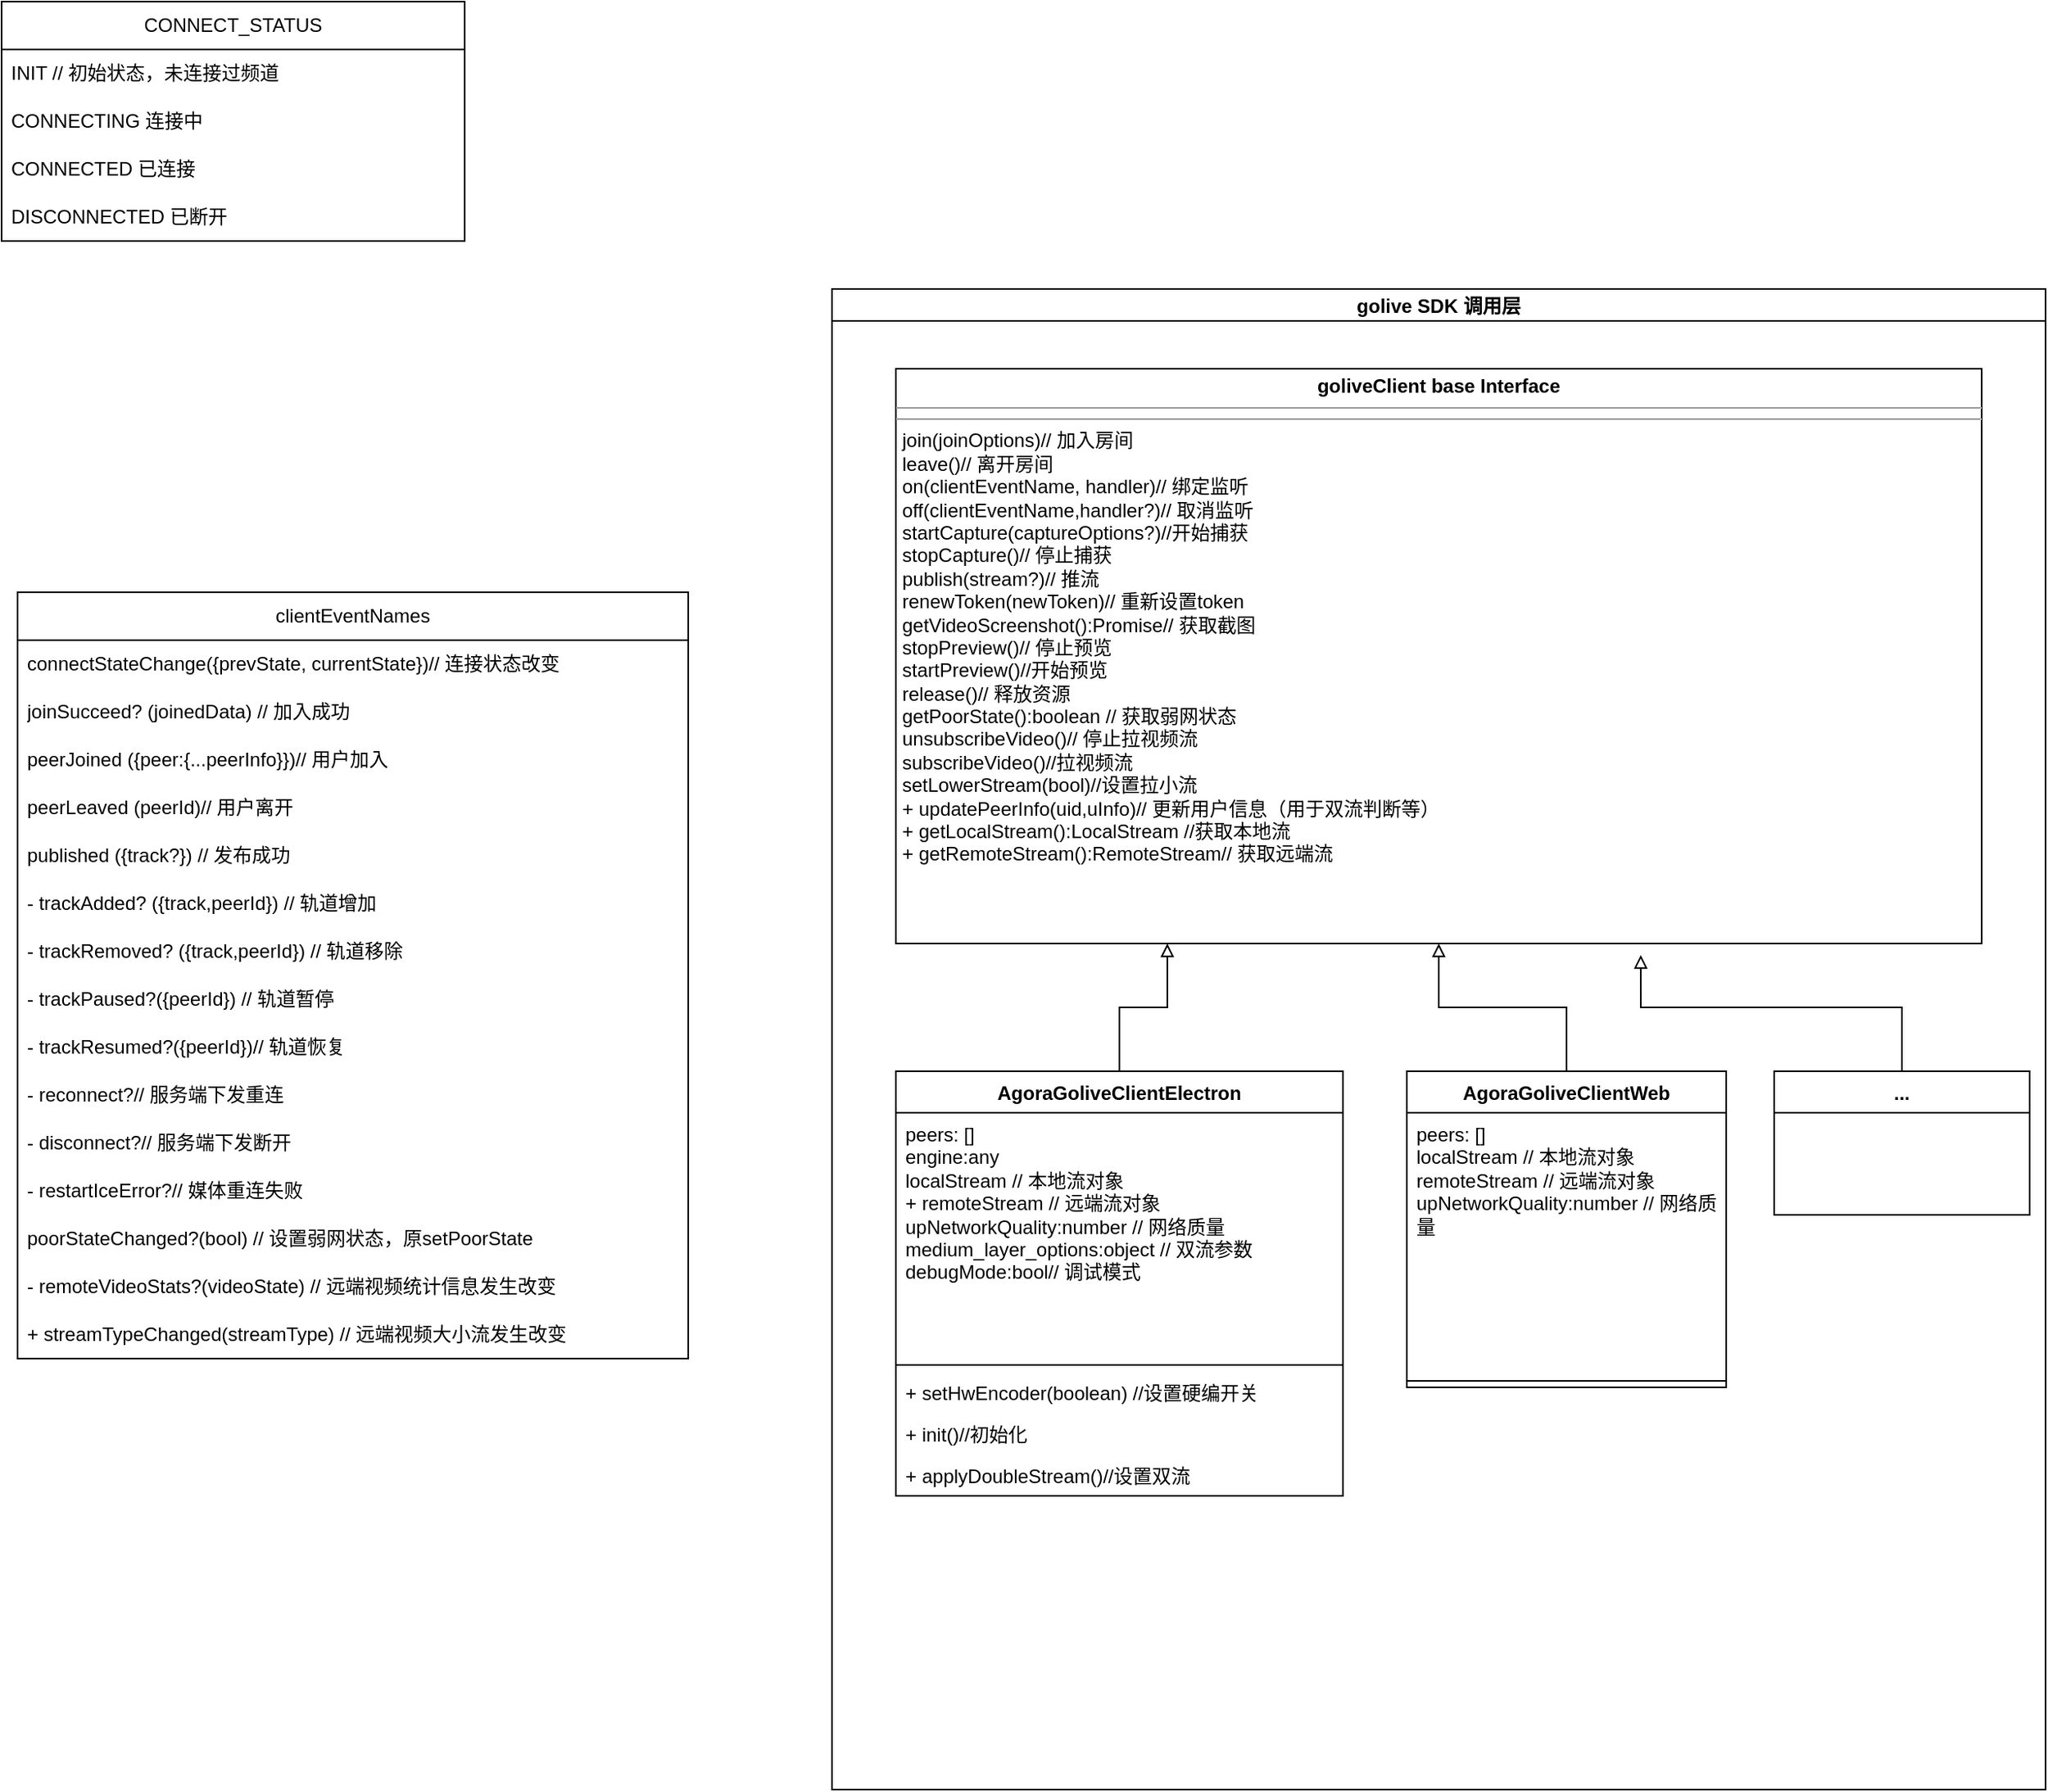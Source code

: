 <mxfile version="22.1.18" type="github">
  <diagram id="C5RBs43oDa-KdzZeNtuy" name="Page-1">
    <mxGraphModel dx="1235" dy="624" grid="1" gridSize="10" guides="1" tooltips="1" connect="1" arrows="1" fold="1" page="1" pageScale="1" pageWidth="827" pageHeight="1169" math="0" shadow="0">
      <root>
        <mxCell id="WIyWlLk6GJQsqaUBKTNV-0" />
        <mxCell id="WIyWlLk6GJQsqaUBKTNV-1" parent="WIyWlLk6GJQsqaUBKTNV-0" />
        <mxCell id="pRe1ASIrNN6ZLIfWkAg_-0" value="golive SDK 调用层" style="swimlane;startSize=20;horizontal=1;containerType=tree;" parent="WIyWlLk6GJQsqaUBKTNV-1" vertex="1">
          <mxGeometry x="560" y="910" width="760" height="940" as="geometry" />
        </mxCell>
        <mxCell id="pRe1ASIrNN6ZLIfWkAg_-1" value="&lt;p style=&quot;margin:0px;margin-top:4px;text-align:center;&quot;&gt;&lt;b&gt;goliveClient base Interface&lt;/b&gt;&lt;/p&gt;&lt;hr size=&quot;1&quot;&gt;&lt;p style=&quot;margin:0px;margin-left:4px;&quot;&gt;&lt;/p&gt;&lt;hr size=&quot;1&quot;&gt;&lt;p style=&quot;margin:0px;margin-left:4px;&quot;&gt;join(joinOptions)// 加入房间&lt;br&gt;leave()// 离开房间&lt;/p&gt;&lt;p style=&quot;margin:0px;margin-left:4px;&quot;&gt;on(clientEventName, handler)// 绑定监听&lt;/p&gt;&lt;p style=&quot;margin:0px;margin-left:4px;&quot;&gt;off(clientEventName,handler?)// 取消监听&lt;/p&gt;&lt;p style=&quot;margin:0px;margin-left:4px;&quot;&gt;startCapture(captureOptions?)//开始捕获&lt;/p&gt;&lt;p style=&quot;margin:0px;margin-left:4px;&quot;&gt;stopCapture()// 停止捕获&lt;/p&gt;&lt;p style=&quot;margin:0px;margin-left:4px;&quot;&gt;publish(stream?)// 推流&lt;/p&gt;&lt;p style=&quot;margin:0px;margin-left:4px;&quot;&gt;renewToken(newToken)// 重新设置token&lt;/p&gt;&lt;p style=&quot;margin:0px;margin-left:4px;&quot;&gt;getVideoScreenshot():Promise// 获取截图&lt;/p&gt;&lt;p style=&quot;margin:0px;margin-left:4px;&quot;&gt;stopPreview()// 停止预览&lt;/p&gt;&lt;p style=&quot;margin:0px;margin-left:4px;&quot;&gt;startPreview()//开始预览&lt;/p&gt;&lt;p style=&quot;margin:0px;margin-left:4px;&quot;&gt;release()// 释放资源&lt;/p&gt;&lt;p style=&quot;margin:0px;margin-left:4px;&quot;&gt;getPoorState():boolean // 获取弱网状态&lt;br&gt;&lt;/p&gt;&lt;p style=&quot;margin:0px;margin-left:4px;&quot;&gt;unsubscribeVideo()// 停止拉视频流&lt;br&gt;&lt;/p&gt;&lt;p style=&quot;margin:0px;margin-left:4px;&quot;&gt;subscribeVideo()//拉视频流&lt;br&gt;&lt;/p&gt;&lt;p style=&quot;margin:0px;margin-left:4px;&quot;&gt;setLowerStream(bool)//设置拉小流&lt;br&gt;&lt;/p&gt;&lt;p style=&quot;margin:0px;margin-left:4px;&quot;&gt;+ updatePeerInfo(uid,uInfo)// 更新用户信息（用于双流判断等）&lt;/p&gt;&lt;p style=&quot;margin:0px;margin-left:4px;&quot;&gt;+ getLocalStream():LocalStream //获取本地流&lt;/p&gt;&lt;p style=&quot;margin:0px;margin-left:4px;&quot;&gt;+ getRemoteStream():RemoteStream// 获取远端流&lt;/p&gt;" style="verticalAlign=top;align=left;overflow=fill;fontSize=12;fontFamily=Helvetica;html=1;whiteSpace=wrap;" parent="pRe1ASIrNN6ZLIfWkAg_-0" vertex="1">
          <mxGeometry x="40" y="50" width="680" height="360" as="geometry" />
        </mxCell>
        <mxCell id="pRe1ASIrNN6ZLIfWkAg_-2" style="edgeStyle=orthogonalEdgeStyle;rounded=0;orthogonalLoop=1;jettySize=auto;html=1;exitX=0.5;exitY=0;exitDx=0;exitDy=0;entryX=0.25;entryY=1;entryDx=0;entryDy=0;endArrow=block;endFill=0;" parent="pRe1ASIrNN6ZLIfWkAg_-0" source="pRe1ASIrNN6ZLIfWkAg_-3" target="pRe1ASIrNN6ZLIfWkAg_-1" edge="1">
          <mxGeometry relative="1" as="geometry" />
        </mxCell>
        <mxCell id="pRe1ASIrNN6ZLIfWkAg_-3" value="AgoraGoliveClientElectron" style="swimlane;fontStyle=1;align=center;verticalAlign=top;childLayout=stackLayout;horizontal=1;startSize=26;horizontalStack=0;resizeParent=1;resizeParentMax=0;resizeLast=0;collapsible=1;marginBottom=0;whiteSpace=wrap;html=1;fontColor=default;" parent="pRe1ASIrNN6ZLIfWkAg_-0" vertex="1">
          <mxGeometry x="40" y="490" width="280" height="266" as="geometry">
            <mxRectangle x="70" y="307" width="160" height="30" as="alternateBounds" />
          </mxGeometry>
        </mxCell>
        <mxCell id="pRe1ASIrNN6ZLIfWkAg_-4" value="peers: []&lt;br&gt;engine:any&lt;br&gt;localStream // 本地流对象&lt;br&gt;+ remoteStream // 远端流对象&lt;br&gt;upNetworkQuality:number // 网络质量&lt;br&gt;medium_layer_options:object // 双流参数&lt;br&gt;debugMode:bool// 调试模式" style="text;strokeColor=none;fillColor=none;align=left;verticalAlign=top;spacingLeft=4;spacingRight=4;overflow=hidden;rotatable=0;points=[[0,0.5],[1,0.5]];portConstraint=eastwest;whiteSpace=wrap;html=1;" parent="pRe1ASIrNN6ZLIfWkAg_-3" vertex="1">
          <mxGeometry y="26" width="280" height="154" as="geometry" />
        </mxCell>
        <mxCell id="pRe1ASIrNN6ZLIfWkAg_-5" value="" style="line;strokeWidth=1;fillColor=none;align=left;verticalAlign=middle;spacingTop=-1;spacingLeft=3;spacingRight=3;rotatable=0;labelPosition=right;points=[];portConstraint=eastwest;strokeColor=inherit;" parent="pRe1ASIrNN6ZLIfWkAg_-3" vertex="1">
          <mxGeometry y="180" width="280" height="8" as="geometry" />
        </mxCell>
        <mxCell id="pRe1ASIrNN6ZLIfWkAg_-19" value="+&amp;nbsp;setHwEncoder(boolean) //设置硬编开关" style="text;strokeColor=none;fillColor=none;align=left;verticalAlign=top;spacingLeft=4;spacingRight=4;overflow=hidden;rotatable=0;points=[[0,0.5],[1,0.5]];portConstraint=eastwest;whiteSpace=wrap;html=1;" parent="pRe1ASIrNN6ZLIfWkAg_-3" vertex="1">
          <mxGeometry y="188" width="280" height="26" as="geometry" />
        </mxCell>
        <mxCell id="pRe1ASIrNN6ZLIfWkAg_-18" value="&lt;font&gt;+ init&lt;span style=&quot;background-color: initial;&quot;&gt;()//初始化&lt;/span&gt;&lt;/font&gt;" style="text;strokeColor=none;fillColor=none;align=left;verticalAlign=top;spacingLeft=4;spacingRight=4;overflow=hidden;rotatable=0;points=[[0,0.5],[1,0.5]];portConstraint=eastwest;whiteSpace=wrap;html=1;fontColor=default;" parent="pRe1ASIrNN6ZLIfWkAg_-3" vertex="1">
          <mxGeometry y="214" width="280" height="26" as="geometry" />
        </mxCell>
        <mxCell id="pRe1ASIrNN6ZLIfWkAg_-6" value="&lt;font&gt;+&amp;nbsp;applyDoubleStream()//设置双流&lt;/font&gt;" style="text;strokeColor=none;fillColor=none;align=left;verticalAlign=top;spacingLeft=4;spacingRight=4;overflow=hidden;rotatable=0;points=[[0,0.5],[1,0.5]];portConstraint=eastwest;whiteSpace=wrap;html=1;fontColor=default;" parent="pRe1ASIrNN6ZLIfWkAg_-3" vertex="1">
          <mxGeometry y="240" width="280" height="26" as="geometry" />
        </mxCell>
        <mxCell id="pRe1ASIrNN6ZLIfWkAg_-7" style="edgeStyle=orthogonalEdgeStyle;rounded=0;orthogonalLoop=1;jettySize=auto;html=1;exitX=0.5;exitY=0;exitDx=0;exitDy=0;entryX=0.5;entryY=1;entryDx=0;entryDy=0;strokeWidth=1;endArrow=block;endFill=0;" parent="pRe1ASIrNN6ZLIfWkAg_-0" source="pRe1ASIrNN6ZLIfWkAg_-8" target="pRe1ASIrNN6ZLIfWkAg_-1" edge="1">
          <mxGeometry relative="1" as="geometry" />
        </mxCell>
        <mxCell id="pRe1ASIrNN6ZLIfWkAg_-8" value="AgoraGoliveClientWeb" style="swimlane;fontStyle=1;align=center;verticalAlign=top;childLayout=stackLayout;horizontal=1;startSize=26;horizontalStack=0;resizeParent=1;resizeParentMax=0;resizeLast=0;collapsible=1;marginBottom=0;whiteSpace=wrap;html=1;" parent="pRe1ASIrNN6ZLIfWkAg_-0" vertex="1">
          <mxGeometry x="360" y="490" width="200" height="198" as="geometry" />
        </mxCell>
        <mxCell id="BGoqOCC51lGEYGqtlW3F-5" value="peers: []&lt;br&gt;localStream // 本地流对象&lt;br&gt;remoteStream // 远端流对象&lt;br&gt;upNetworkQuality:number // 网络质量" style="text;strokeColor=none;fillColor=none;align=left;verticalAlign=top;spacingLeft=4;spacingRight=4;overflow=hidden;rotatable=0;points=[[0,0.5],[1,0.5]];portConstraint=eastwest;whiteSpace=wrap;html=1;" vertex="1" parent="pRe1ASIrNN6ZLIfWkAg_-8">
          <mxGeometry y="26" width="200" height="164" as="geometry" />
        </mxCell>
        <mxCell id="pRe1ASIrNN6ZLIfWkAg_-10" value="" style="line;strokeWidth=1;fillColor=none;align=left;verticalAlign=middle;spacingTop=-1;spacingLeft=3;spacingRight=3;rotatable=0;labelPosition=right;points=[];portConstraint=eastwest;strokeColor=inherit;" parent="pRe1ASIrNN6ZLIfWkAg_-8" vertex="1">
          <mxGeometry y="190" width="200" height="8" as="geometry" />
        </mxCell>
        <mxCell id="pRe1ASIrNN6ZLIfWkAg_-12" value="..." style="swimlane;fontStyle=1;align=center;verticalAlign=top;childLayout=stackLayout;horizontal=1;startSize=26;horizontalStack=0;resizeParent=1;resizeParentMax=0;resizeLast=0;collapsible=1;marginBottom=0;whiteSpace=wrap;html=1;strokeColor=default;" parent="pRe1ASIrNN6ZLIfWkAg_-0" vertex="1">
          <mxGeometry x="590" y="490" width="160" height="90" as="geometry" />
        </mxCell>
        <mxCell id="pRe1ASIrNN6ZLIfWkAg_-13" style="edgeStyle=orthogonalEdgeStyle;rounded=0;orthogonalLoop=1;jettySize=auto;html=1;exitX=0.5;exitY=0;exitDx=0;exitDy=0;entryX=0.686;entryY=1.02;entryDx=0;entryDy=0;entryPerimeter=0;endArrow=block;endFill=0;" parent="pRe1ASIrNN6ZLIfWkAg_-0" source="pRe1ASIrNN6ZLIfWkAg_-12" target="pRe1ASIrNN6ZLIfWkAg_-1" edge="1">
          <mxGeometry relative="1" as="geometry" />
        </mxCell>
        <mxCell id="pRe1ASIrNN6ZLIfWkAg_-20" value="clientEventNames" style="swimlane;fontStyle=0;childLayout=stackLayout;horizontal=1;startSize=30;horizontalStack=0;resizeParent=1;resizeParentMax=0;resizeLast=0;collapsible=1;marginBottom=0;whiteSpace=wrap;html=1;" parent="WIyWlLk6GJQsqaUBKTNV-1" vertex="1">
          <mxGeometry x="50" y="1100" width="420" height="480" as="geometry" />
        </mxCell>
        <mxCell id="pRe1ASIrNN6ZLIfWkAg_-21" value="connectStateChange({prevState, currentState&lt;span style=&quot;background-color: initial;&quot;&gt;})// 连接状态改变&lt;/span&gt;" style="text;strokeColor=none;fillColor=none;align=left;verticalAlign=middle;spacingLeft=4;spacingRight=4;overflow=hidden;points=[[0,0.5],[1,0.5]];portConstraint=eastwest;rotatable=0;whiteSpace=wrap;html=1;" parent="pRe1ASIrNN6ZLIfWkAg_-20" vertex="1">
          <mxGeometry y="30" width="420" height="30" as="geometry" />
        </mxCell>
        <mxCell id="pRe1ASIrNN6ZLIfWkAg_-22" value="joinSucceed? (joinedData) // 加入成功" style="text;strokeColor=none;fillColor=none;align=left;verticalAlign=middle;spacingLeft=4;spacingRight=4;overflow=hidden;points=[[0,0.5],[1,0.5]];portConstraint=eastwest;rotatable=0;whiteSpace=wrap;html=1;" parent="pRe1ASIrNN6ZLIfWkAg_-20" vertex="1">
          <mxGeometry y="60" width="420" height="30" as="geometry" />
        </mxCell>
        <mxCell id="pRe1ASIrNN6ZLIfWkAg_-23" value="peerJoined ({peer:{...peerInfo}})// 用户加入" style="text;strokeColor=none;fillColor=none;align=left;verticalAlign=middle;spacingLeft=4;spacingRight=4;overflow=hidden;points=[[0,0.5],[1,0.5]];portConstraint=eastwest;rotatable=0;whiteSpace=wrap;html=1;" parent="pRe1ASIrNN6ZLIfWkAg_-20" vertex="1">
          <mxGeometry y="90" width="420" height="30" as="geometry" />
        </mxCell>
        <mxCell id="pRe1ASIrNN6ZLIfWkAg_-29" value="peerLeaved (peerId)// 用户离开" style="text;strokeColor=none;fillColor=none;align=left;verticalAlign=middle;spacingLeft=4;spacingRight=4;overflow=hidden;points=[[0,0.5],[1,0.5]];portConstraint=eastwest;rotatable=0;whiteSpace=wrap;html=1;" parent="pRe1ASIrNN6ZLIfWkAg_-20" vertex="1">
          <mxGeometry y="120" width="420" height="30" as="geometry" />
        </mxCell>
        <mxCell id="pRe1ASIrNN6ZLIfWkAg_-24" value="published ({track?}) // 发布成功" style="text;strokeColor=none;fillColor=none;align=left;verticalAlign=middle;spacingLeft=4;spacingRight=4;overflow=hidden;points=[[0,0.5],[1,0.5]];portConstraint=eastwest;rotatable=0;whiteSpace=wrap;html=1;" parent="pRe1ASIrNN6ZLIfWkAg_-20" vertex="1">
          <mxGeometry y="150" width="420" height="30" as="geometry" />
        </mxCell>
        <mxCell id="pRe1ASIrNN6ZLIfWkAg_-28" value="- trackAdded? ({track,peerId}) // 轨道增加" style="text;strokeColor=none;fillColor=none;align=left;verticalAlign=middle;spacingLeft=4;spacingRight=4;overflow=hidden;points=[[0,0.5],[1,0.5]];portConstraint=eastwest;rotatable=0;whiteSpace=wrap;html=1;" parent="pRe1ASIrNN6ZLIfWkAg_-20" vertex="1">
          <mxGeometry y="180" width="420" height="30" as="geometry" />
        </mxCell>
        <mxCell id="pRe1ASIrNN6ZLIfWkAg_-25" value="- trackRemoved? ({track,peerId}) // 轨道移除" style="text;strokeColor=none;fillColor=none;align=left;verticalAlign=middle;spacingLeft=4;spacingRight=4;overflow=hidden;points=[[0,0.5],[1,0.5]];portConstraint=eastwest;rotatable=0;whiteSpace=wrap;html=1;" parent="pRe1ASIrNN6ZLIfWkAg_-20" vertex="1">
          <mxGeometry y="210" width="420" height="30" as="geometry" />
        </mxCell>
        <mxCell id="pRe1ASIrNN6ZLIfWkAg_-27" value="- trackPaused?({peerId}) // 轨道暂停" style="text;strokeColor=none;fillColor=none;align=left;verticalAlign=middle;spacingLeft=4;spacingRight=4;overflow=hidden;points=[[0,0.5],[1,0.5]];portConstraint=eastwest;rotatable=0;whiteSpace=wrap;html=1;" parent="pRe1ASIrNN6ZLIfWkAg_-20" vertex="1">
          <mxGeometry y="240" width="420" height="30" as="geometry" />
        </mxCell>
        <mxCell id="pRe1ASIrNN6ZLIfWkAg_-26" value="- trackResumed?({peerId})// 轨道恢复" style="text;strokeColor=none;fillColor=none;align=left;verticalAlign=middle;spacingLeft=4;spacingRight=4;overflow=hidden;points=[[0,0.5],[1,0.5]];portConstraint=eastwest;rotatable=0;whiteSpace=wrap;html=1;" parent="pRe1ASIrNN6ZLIfWkAg_-20" vertex="1">
          <mxGeometry y="270" width="420" height="30" as="geometry" />
        </mxCell>
        <mxCell id="pRe1ASIrNN6ZLIfWkAg_-44" value="- reconnect?// 服务端下发重连" style="text;strokeColor=none;fillColor=none;align=left;verticalAlign=middle;spacingLeft=4;spacingRight=4;overflow=hidden;points=[[0,0.5],[1,0.5]];portConstraint=eastwest;rotatable=0;whiteSpace=wrap;html=1;" parent="pRe1ASIrNN6ZLIfWkAg_-20" vertex="1">
          <mxGeometry y="300" width="420" height="30" as="geometry" />
        </mxCell>
        <mxCell id="pRe1ASIrNN6ZLIfWkAg_-30" value="- disconnect?// 服务端下发断开" style="text;strokeColor=none;fillColor=none;align=left;verticalAlign=middle;spacingLeft=4;spacingRight=4;overflow=hidden;points=[[0,0.5],[1,0.5]];portConstraint=eastwest;rotatable=0;whiteSpace=wrap;html=1;" parent="pRe1ASIrNN6ZLIfWkAg_-20" vertex="1">
          <mxGeometry y="330" width="420" height="30" as="geometry" />
        </mxCell>
        <mxCell id="pRe1ASIrNN6ZLIfWkAg_-43" value="- restartIceError?// 媒体重连失败" style="text;strokeColor=none;fillColor=none;align=left;verticalAlign=middle;spacingLeft=4;spacingRight=4;overflow=hidden;points=[[0,0.5],[1,0.5]];portConstraint=eastwest;rotatable=0;whiteSpace=wrap;html=1;" parent="pRe1ASIrNN6ZLIfWkAg_-20" vertex="1">
          <mxGeometry y="360" width="420" height="30" as="geometry" />
        </mxCell>
        <mxCell id="BGoqOCC51lGEYGqtlW3F-2" value="poorStateChanged?(bool) // 设置弱网状态，原setPoorState" style="text;strokeColor=none;fillColor=none;align=left;verticalAlign=middle;spacingLeft=4;spacingRight=4;overflow=hidden;points=[[0,0.5],[1,0.5]];portConstraint=eastwest;rotatable=0;whiteSpace=wrap;html=1;" vertex="1" parent="pRe1ASIrNN6ZLIfWkAg_-20">
          <mxGeometry y="390" width="420" height="30" as="geometry" />
        </mxCell>
        <mxCell id="BGoqOCC51lGEYGqtlW3F-3" value="- remoteVideoStats?(videoState) // 远端视频统计信息发生改变" style="text;strokeColor=none;fillColor=none;align=left;verticalAlign=middle;spacingLeft=4;spacingRight=4;overflow=hidden;points=[[0,0.5],[1,0.5]];portConstraint=eastwest;rotatable=0;whiteSpace=wrap;html=1;" vertex="1" parent="pRe1ASIrNN6ZLIfWkAg_-20">
          <mxGeometry y="420" width="420" height="30" as="geometry" />
        </mxCell>
        <mxCell id="BGoqOCC51lGEYGqtlW3F-4" value="+ streamTypeChanged(streamType) // 远端视频大小流发生改变" style="text;strokeColor=none;fillColor=none;align=left;verticalAlign=middle;spacingLeft=4;spacingRight=4;overflow=hidden;points=[[0,0.5],[1,0.5]];portConstraint=eastwest;rotatable=0;whiteSpace=wrap;html=1;" vertex="1" parent="pRe1ASIrNN6ZLIfWkAg_-20">
          <mxGeometry y="450" width="420" height="30" as="geometry" />
        </mxCell>
        <mxCell id="pRe1ASIrNN6ZLIfWkAg_-32" value="CONNECT_STATUS" style="swimlane;fontStyle=0;childLayout=stackLayout;horizontal=1;startSize=30;horizontalStack=0;resizeParent=1;resizeParentMax=0;resizeLast=0;collapsible=1;marginBottom=0;whiteSpace=wrap;html=1;" parent="WIyWlLk6GJQsqaUBKTNV-1" vertex="1">
          <mxGeometry x="40" y="730" width="290" height="150" as="geometry" />
        </mxCell>
        <mxCell id="pRe1ASIrNN6ZLIfWkAg_-33" value="&lt;span style=&quot;background-color: initial;&quot;&gt;INIT // 初始状态，未连接过频道&lt;/span&gt;" style="text;strokeColor=none;fillColor=none;align=left;verticalAlign=middle;spacingLeft=4;spacingRight=4;overflow=hidden;points=[[0,0.5],[1,0.5]];portConstraint=eastwest;rotatable=0;whiteSpace=wrap;html=1;" parent="pRe1ASIrNN6ZLIfWkAg_-32" vertex="1">
          <mxGeometry y="30" width="290" height="30" as="geometry" />
        </mxCell>
        <mxCell id="pRe1ASIrNN6ZLIfWkAg_-34" value="CONNECTING 连接中" style="text;strokeColor=none;fillColor=none;align=left;verticalAlign=middle;spacingLeft=4;spacingRight=4;overflow=hidden;points=[[0,0.5],[1,0.5]];portConstraint=eastwest;rotatable=0;whiteSpace=wrap;html=1;" parent="pRe1ASIrNN6ZLIfWkAg_-32" vertex="1">
          <mxGeometry y="60" width="290" height="30" as="geometry" />
        </mxCell>
        <mxCell id="pRe1ASIrNN6ZLIfWkAg_-35" value="CONNECTED 已连接" style="text;strokeColor=none;fillColor=none;align=left;verticalAlign=middle;spacingLeft=4;spacingRight=4;overflow=hidden;points=[[0,0.5],[1,0.5]];portConstraint=eastwest;rotatable=0;whiteSpace=wrap;html=1;" parent="pRe1ASIrNN6ZLIfWkAg_-32" vertex="1">
          <mxGeometry y="90" width="290" height="30" as="geometry" />
        </mxCell>
        <mxCell id="pRe1ASIrNN6ZLIfWkAg_-36" value="DISCONNECTED 已断开" style="text;strokeColor=none;fillColor=none;align=left;verticalAlign=middle;spacingLeft=4;spacingRight=4;overflow=hidden;points=[[0,0.5],[1,0.5]];portConstraint=eastwest;rotatable=0;whiteSpace=wrap;html=1;" parent="pRe1ASIrNN6ZLIfWkAg_-32" vertex="1">
          <mxGeometry y="120" width="290" height="30" as="geometry" />
        </mxCell>
      </root>
    </mxGraphModel>
  </diagram>
</mxfile>
